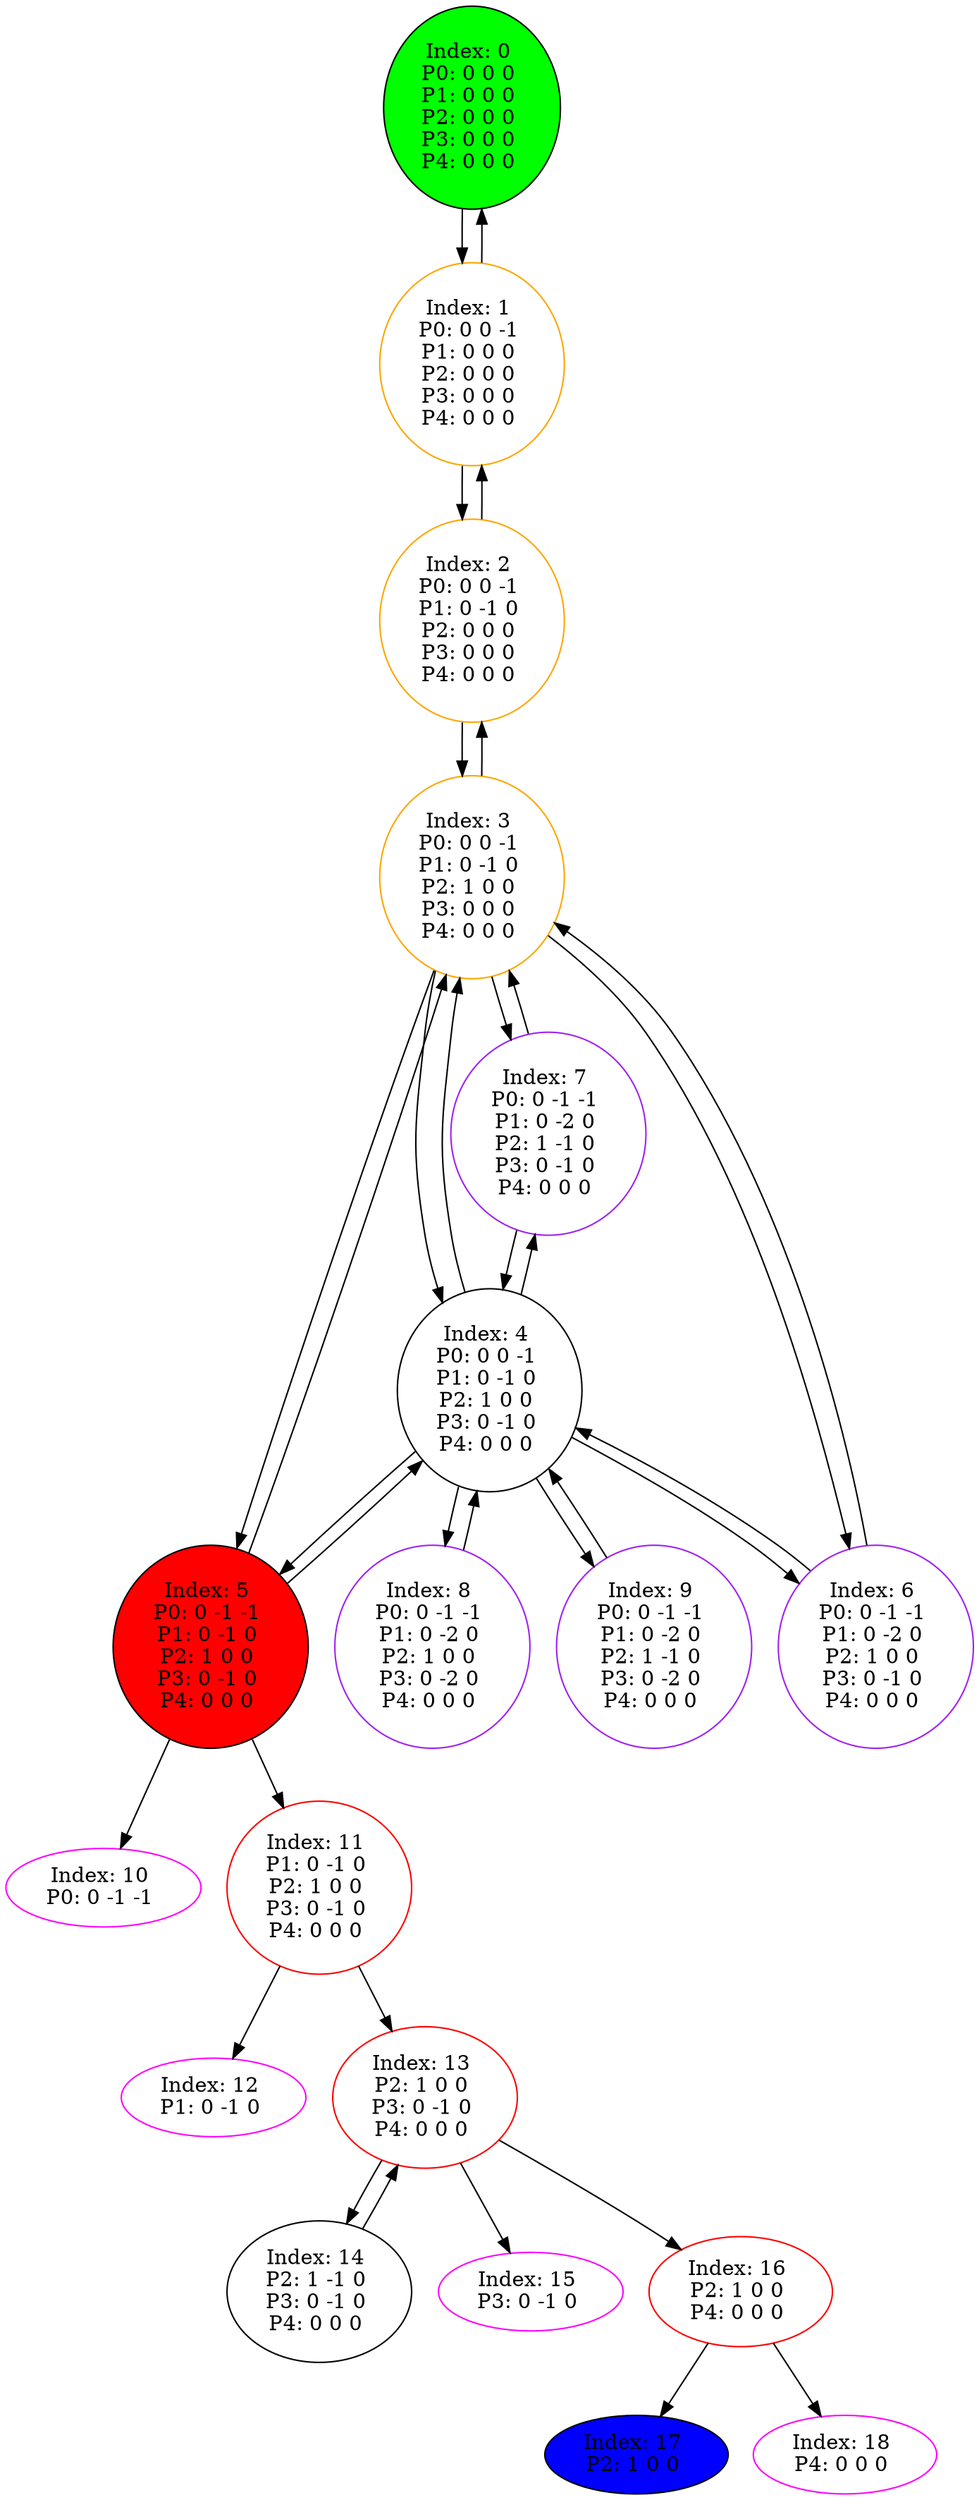 digraph G {
color = "black"
0[label = "Index: 0 
P0: 0 0 0 
P1: 0 0 0 
P2: 0 0 0 
P3: 0 0 0 
P4: 0 0 0 
", style="filled", fillcolor = "green"]
1[label = "Index: 1 
P0: 0 0 -1 
P1: 0 0 0 
P2: 0 0 0 
P3: 0 0 0 
P4: 0 0 0 
", color = "orange"]
2[label = "Index: 2 
P0: 0 0 -1 
P1: 0 -1 0 
P2: 0 0 0 
P3: 0 0 0 
P4: 0 0 0 
", color = "orange"]
3[label = "Index: 3 
P0: 0 0 -1 
P1: 0 -1 0 
P2: 1 0 0 
P3: 0 0 0 
P4: 0 0 0 
", color = "orange"]
4[label = "Index: 4 
P0: 0 0 -1 
P1: 0 -1 0 
P2: 1 0 0 
P3: 0 -1 0 
P4: 0 0 0 
"]
5[label = "Index: 5 
P0: 0 -1 -1 
P1: 0 -1 0 
P2: 1 0 0 
P3: 0 -1 0 
P4: 0 0 0 
", style="filled", fillcolor = "red"]
6[label = "Index: 6 
P0: 0 -1 -1 
P1: 0 -2 0 
P2: 1 0 0 
P3: 0 -1 0 
P4: 0 0 0 
", color = "purple"]
7[label = "Index: 7 
P0: 0 -1 -1 
P1: 0 -2 0 
P2: 1 -1 0 
P3: 0 -1 0 
P4: 0 0 0 
", color = "purple"]
8[label = "Index: 8 
P0: 0 -1 -1 
P1: 0 -2 0 
P2: 1 0 0 
P3: 0 -2 0 
P4: 0 0 0 
", color = "purple"]
9[label = "Index: 9 
P0: 0 -1 -1 
P1: 0 -2 0 
P2: 1 -1 0 
P3: 0 -2 0 
P4: 0 0 0 
", color = "purple"]
10[label = "Index: 10 
P0: 0 -1 -1 
", color = "fuchsia"]
11[label = "Index: 11 
P1: 0 -1 0 
P2: 1 0 0 
P3: 0 -1 0 
P4: 0 0 0 
", color = "red"]
12[label = "Index: 12 
P1: 0 -1 0 
", color = "fuchsia"]
13[label = "Index: 13 
P2: 1 0 0 
P3: 0 -1 0 
P4: 0 0 0 
", color = "red"]
14[label = "Index: 14 
P2: 1 -1 0 
P3: 0 -1 0 
P4: 0 0 0 
"]
15[label = "Index: 15 
P3: 0 -1 0 
", color = "fuchsia"]
16[label = "Index: 16 
P2: 1 0 0 
P4: 0 0 0 
", color = "red"]
17[label = "Index: 17 
P2: 1 0 0 
", style="filled", fillcolor = "blue"]
18[label = "Index: 18 
P4: 0 0 0 
", color = "fuchsia"]
0 -> 1

1 -> 0
1 -> 2

2 -> 1
2 -> 3

3 -> 2
3 -> 4
3 -> 5
3 -> 6
3 -> 7

4 -> 3
4 -> 5
4 -> 6
4 -> 7
4 -> 8
4 -> 9

5 -> 3
5 -> 4
5 -> 11
5 -> 10

6 -> 3
6 -> 4

7 -> 3
7 -> 4

8 -> 4

9 -> 4

11 -> 13
11 -> 12

13 -> 14
13 -> 16
13 -> 15

14 -> 13

16 -> 18
16 -> 17

}
